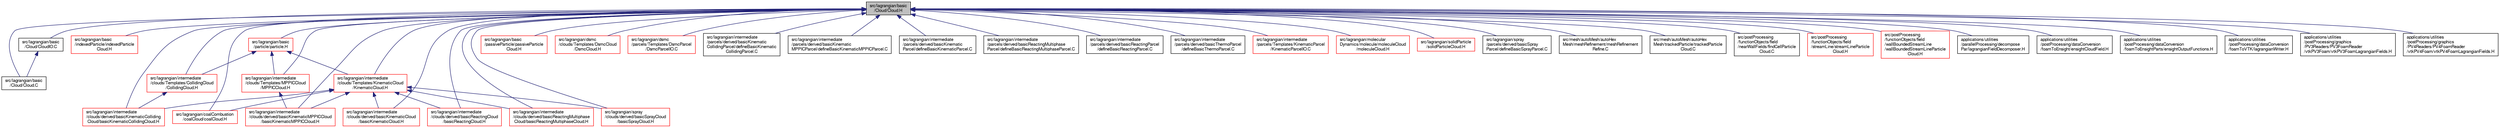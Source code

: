 digraph "src/lagrangian/basic/Cloud/Cloud.H"
{
  bgcolor="transparent";
  edge [fontname="FreeSans",fontsize="10",labelfontname="FreeSans",labelfontsize="10"];
  node [fontname="FreeSans",fontsize="10",shape=record];
  Node222 [label="src/lagrangian/basic\l/Cloud/Cloud.H",height=0.2,width=0.4,color="black", fillcolor="grey75", style="filled", fontcolor="black"];
  Node222 -> Node223 [dir="back",color="midnightblue",fontsize="10",style="solid",fontname="FreeSans"];
  Node223 [label="src/lagrangian/basic\l/Cloud/Cloud.C",height=0.2,width=0.4,color="black",URL="$a04844.html"];
  Node222 -> Node224 [dir="back",color="midnightblue",fontsize="10",style="solid",fontname="FreeSans"];
  Node224 [label="src/lagrangian/basic\l/Cloud/CloudIO.C",height=0.2,width=0.4,color="black",URL="$a04850.html"];
  Node224 -> Node223 [dir="back",color="midnightblue",fontsize="10",style="solid",fontname="FreeSans"];
  Node222 -> Node225 [dir="back",color="midnightblue",fontsize="10",style="solid",fontname="FreeSans"];
  Node225 [label="src/lagrangian/basic\l/indexedParticle/indexedParticle\lCloud.H",height=0.2,width=0.4,color="red",URL="$a04859.html"];
  Node222 -> Node227 [dir="back",color="midnightblue",fontsize="10",style="solid",fontname="FreeSans"];
  Node227 [label="src/lagrangian/basic\l/particle/particle.H",height=0.2,width=0.4,color="red",URL="$a04889.html"];
  Node227 -> Node262 [dir="back",color="midnightblue",fontsize="10",style="solid",fontname="FreeSans"];
  Node262 [label="src/lagrangian/intermediate\l/clouds/Templates/CollidingCloud\l/CollidingCloud.H",height=0.2,width=0.4,color="red",URL="$a05183.html"];
  Node262 -> Node263 [dir="back",color="midnightblue",fontsize="10",style="solid",fontname="FreeSans"];
  Node263 [label="src/lagrangian/intermediate\l/clouds/derived/basicKinematicColliding\lCloud/basicKinematicCollidingCloud.H",height=0.2,width=0.4,color="red",URL="$a05165.html"];
  Node227 -> Node268 [dir="back",color="midnightblue",fontsize="10",style="solid",fontname="FreeSans"];
  Node268 [label="src/lagrangian/intermediate\l/clouds/Templates/KinematicCloud\l/KinematicCloud.H",height=0.2,width=0.4,color="red",URL="$a05201.html"];
  Node268 -> Node247 [dir="back",color="midnightblue",fontsize="10",style="solid",fontname="FreeSans"];
  Node247 [label="src/lagrangian/coalCombustion\l/coalCloud/coalCloud.H",height=0.2,width=0.4,color="red",URL="$a04913.html"];
  Node268 -> Node269 [dir="back",color="midnightblue",fontsize="10",style="solid",fontname="FreeSans"];
  Node269 [label="src/lagrangian/intermediate\l/clouds/derived/basicKinematicCloud\l/basicKinematicCloud.H",height=0.2,width=0.4,color="red",URL="$a05162.html"];
  Node268 -> Node263 [dir="back",color="midnightblue",fontsize="10",style="solid",fontname="FreeSans"];
  Node268 -> Node272 [dir="back",color="midnightblue",fontsize="10",style="solid",fontname="FreeSans"];
  Node272 [label="src/lagrangian/intermediate\l/clouds/derived/basicKinematicMPPICCloud\l/basicKinematicMPPICCloud.H",height=0.2,width=0.4,color="red",URL="$a05168.html"];
  Node268 -> Node275 [dir="back",color="midnightblue",fontsize="10",style="solid",fontname="FreeSans"];
  Node275 [label="src/lagrangian/intermediate\l/clouds/derived/basicReactingCloud\l/basicReactingCloud.H",height=0.2,width=0.4,color="red",URL="$a05171.html"];
  Node268 -> Node278 [dir="back",color="midnightblue",fontsize="10",style="solid",fontname="FreeSans"];
  Node278 [label="src/lagrangian/intermediate\l/clouds/derived/basicReactingMultiphase\lCloud/basicReactingMultiphaseCloud.H",height=0.2,width=0.4,color="red",URL="$a05174.html"];
  Node268 -> Node287 [dir="back",color="midnightblue",fontsize="10",style="solid",fontname="FreeSans"];
  Node287 [label="src/lagrangian/spray\l/clouds/derived/basicSprayCloud\l/basicSprayCloud.H",height=0.2,width=0.4,color="red",URL="$a06653.html"];
  Node227 -> Node289 [dir="back",color="midnightblue",fontsize="10",style="solid",fontname="FreeSans"];
  Node289 [label="src/lagrangian/intermediate\l/clouds/Templates/MPPICCloud\l/MPPICCloud.H",height=0.2,width=0.4,color="red",URL="$a05210.html"];
  Node289 -> Node272 [dir="back",color="midnightblue",fontsize="10",style="solid",fontname="FreeSans"];
  Node222 -> Node233 [dir="back",color="midnightblue",fontsize="10",style="solid",fontname="FreeSans"];
  Node233 [label="src/lagrangian/basic\l/passiveParticle/passiveParticle\lCloud.H",height=0.2,width=0.4,color="red",URL="$a04910.html"];
  Node222 -> Node247 [dir="back",color="midnightblue",fontsize="10",style="solid",fontname="FreeSans"];
  Node222 -> Node359 [dir="back",color="midnightblue",fontsize="10",style="solid",fontname="FreeSans"];
  Node359 [label="src/lagrangian/dsmc\l/clouds/Templates/DsmcCloud\l/DsmcCloud.H",height=0.2,width=0.4,color="red",URL="$a05027.html"];
  Node222 -> Node261 [dir="back",color="midnightblue",fontsize="10",style="solid",fontname="FreeSans"];
  Node261 [label="src/lagrangian/dsmc\l/parcels/Templates/DsmcParcel\l/DsmcParcelIO.C",height=0.2,width=0.4,color="red",URL="$a05060.html"];
  Node222 -> Node269 [dir="back",color="midnightblue",fontsize="10",style="solid",fontname="FreeSans"];
  Node222 -> Node263 [dir="back",color="midnightblue",fontsize="10",style="solid",fontname="FreeSans"];
  Node222 -> Node272 [dir="back",color="midnightblue",fontsize="10",style="solid",fontname="FreeSans"];
  Node222 -> Node275 [dir="back",color="midnightblue",fontsize="10",style="solid",fontname="FreeSans"];
  Node222 -> Node278 [dir="back",color="midnightblue",fontsize="10",style="solid",fontname="FreeSans"];
  Node222 -> Node262 [dir="back",color="midnightblue",fontsize="10",style="solid",fontname="FreeSans"];
  Node222 -> Node268 [dir="back",color="midnightblue",fontsize="10",style="solid",fontname="FreeSans"];
  Node222 -> Node289 [dir="back",color="midnightblue",fontsize="10",style="solid",fontname="FreeSans"];
  Node222 -> Node292 [dir="back",color="midnightblue",fontsize="10",style="solid",fontname="FreeSans"];
  Node292 [label="src/lagrangian/intermediate\l/parcels/derived/basicKinematic\lCollidingParcel/defineBasicKinematic\lCollidingParcel.C",height=0.2,width=0.4,color="black",URL="$a05273.html"];
  Node222 -> Node294 [dir="back",color="midnightblue",fontsize="10",style="solid",fontname="FreeSans"];
  Node294 [label="src/lagrangian/intermediate\l/parcels/derived/basicKinematic\lMPPICParcel/defineBasicKinematicMPPICParcel.C",height=0.2,width=0.4,color="black",URL="$a05282.html"];
  Node222 -> Node296 [dir="back",color="midnightblue",fontsize="10",style="solid",fontname="FreeSans"];
  Node296 [label="src/lagrangian/intermediate\l/parcels/derived/basicKinematic\lParcel/defineBasicKinematicParcel.C",height=0.2,width=0.4,color="black",URL="$a05291.html"];
  Node222 -> Node298 [dir="back",color="midnightblue",fontsize="10",style="solid",fontname="FreeSans"];
  Node298 [label="src/lagrangian/intermediate\l/parcels/derived/basicReactingMultiphase\lParcel/defineBasicReactingMultiphaseParcel.C",height=0.2,width=0.4,color="black",URL="$a05300.html"];
  Node222 -> Node300 [dir="back",color="midnightblue",fontsize="10",style="solid",fontname="FreeSans"];
  Node300 [label="src/lagrangian/intermediate\l/parcels/derived/basicReactingParcel\l/defineBasicReactingParcel.C",height=0.2,width=0.4,color="black",URL="$a05309.html"];
  Node222 -> Node302 [dir="back",color="midnightblue",fontsize="10",style="solid",fontname="FreeSans"];
  Node302 [label="src/lagrangian/intermediate\l/parcels/derived/basicThermoParcel\l/defineBasicThermoParcel.C",height=0.2,width=0.4,color="black",URL="$a05318.html"];
  Node222 -> Node308 [dir="back",color="midnightblue",fontsize="10",style="solid",fontname="FreeSans"];
  Node308 [label="src/lagrangian/intermediate\l/parcels/Templates/KinematicParcel\l/KinematicParcelIO.C",height=0.2,width=0.4,color="red",URL="$a05447.html"];
  Node222 -> Node326 [dir="back",color="midnightblue",fontsize="10",style="solid",fontname="FreeSans"];
  Node326 [label="src/lagrangian/molecular\lDynamics/molecule/moleculeCloud\l/moleculeCloud.H",height=0.2,width=0.4,color="red",URL="$a06452.html"];
  Node222 -> Node330 [dir="back",color="midnightblue",fontsize="10",style="solid",fontname="FreeSans"];
  Node330 [label="src/lagrangian/solidParticle\l/solidParticleCloud.H",height=0.2,width=0.4,color="red",URL="$a06635.html"];
  Node222 -> Node287 [dir="back",color="midnightblue",fontsize="10",style="solid",fontname="FreeSans"];
  Node222 -> Node310 [dir="back",color="midnightblue",fontsize="10",style="solid",fontname="FreeSans"];
  Node310 [label="src/lagrangian/spray\l/parcels/derived/basicSpray\lParcel/defineBasicSprayParcel.C",height=0.2,width=0.4,color="black",URL="$a06668.html"];
  Node222 -> Node338 [dir="back",color="midnightblue",fontsize="10",style="solid",fontname="FreeSans"];
  Node338 [label="src/mesh/autoMesh/autoHex\lMesh/meshRefinement/meshRefinement\lRefine.C",height=0.2,width=0.4,color="black",URL="$a06932.html"];
  Node222 -> Node340 [dir="back",color="midnightblue",fontsize="10",style="solid",fontname="FreeSans"];
  Node340 [label="src/mesh/autoMesh/autoHex\lMesh/trackedParticle/trackedParticle\lCloud.C",height=0.2,width=0.4,color="black",URL="$a06977.html"];
  Node222 -> Node343 [dir="back",color="midnightblue",fontsize="10",style="solid",fontname="FreeSans"];
  Node343 [label="src/postProcessing\l/functionObjects/field\l/nearWallFields/findCellParticle\lCloud.C",height=0.2,width=0.4,color="black",URL="$a13349.html"];
  Node222 -> Node346 [dir="back",color="midnightblue",fontsize="10",style="solid",fontname="FreeSans"];
  Node346 [label="src/postProcessing\l/functionObjects/field\l/streamLine/streamLineParticle\lCloud.H",height=0.2,width=0.4,color="red",URL="$a13439.html"];
  Node222 -> Node354 [dir="back",color="midnightblue",fontsize="10",style="solid",fontname="FreeSans"];
  Node354 [label="src/postProcessing\l/functionObjects/field\l/wallBoundedStreamLine\l/wallBoundedStreamLineParticle\lCloud.H",height=0.2,width=0.4,color="red",URL="$a13490.html"];
  Node222 -> Node229 [dir="back",color="midnightblue",fontsize="10",style="solid",fontname="FreeSans"];
  Node229 [label="applications/utilities\l/parallelProcessing/decompose\lPar/lagrangianFieldDecomposer.H",height=0.2,width=0.4,color="black",URL="$a18767.html"];
  Node222 -> Node361 [dir="back",color="midnightblue",fontsize="10",style="solid",fontname="FreeSans"];
  Node361 [label="applications/utilities\l/postProcessing/dataConversion\l/foamToEnsight/ensightCloudField.H",height=0.2,width=0.4,color="black",URL="$a18833.html"];
  Node222 -> Node362 [dir="back",color="midnightblue",fontsize="10",style="solid",fontname="FreeSans"];
  Node362 [label="applications/utilities\l/postProcessing/dataConversion\l/foamToEnsightParts/ensightOutputFunctions.H",height=0.2,width=0.4,color="black",URL="$a18878.html",tooltip="Miscellaneous collection of functions and template related to Ensight data. "];
  Node222 -> Node363 [dir="back",color="midnightblue",fontsize="10",style="solid",fontname="FreeSans"];
  Node363 [label="applications/utilities\l/postProcessing/dataConversion\l/foamToVTK/lagrangianWriter.H",height=0.2,width=0.4,color="black",URL="$a18950.html"];
  Node222 -> Node364 [dir="back",color="midnightblue",fontsize="10",style="solid",fontname="FreeSans"];
  Node364 [label="applications/utilities\l/postProcessing/graphics\l/PV3Readers/PV3FoamReader\l/vtkPV3Foam/vtkPV3FoamLagrangianFields.H",height=0.2,width=0.4,color="black",URL="$a19205.html"];
  Node222 -> Node365 [dir="back",color="midnightblue",fontsize="10",style="solid",fontname="FreeSans"];
  Node365 [label="applications/utilities\l/postProcessing/graphics\l/PV4Readers/PV4FoamReader\l/vtkPV4Foam/vtkPV4FoamLagrangianFields.H",height=0.2,width=0.4,color="black",URL="$a19277.html"];
}

